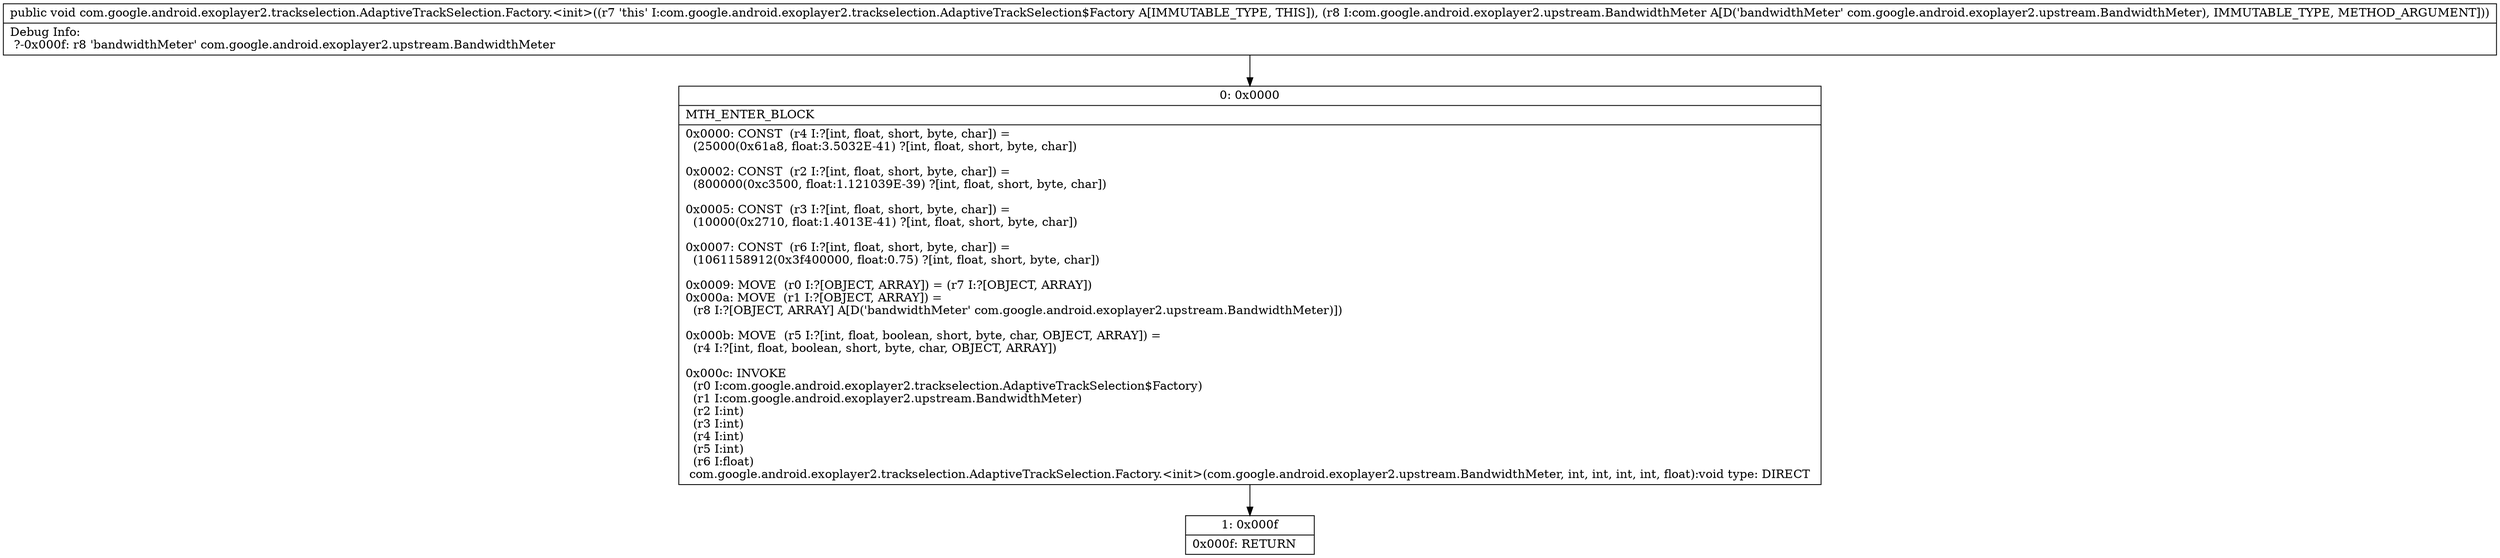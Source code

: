 digraph "CFG forcom.google.android.exoplayer2.trackselection.AdaptiveTrackSelection.Factory.\<init\>(Lcom\/google\/android\/exoplayer2\/upstream\/BandwidthMeter;)V" {
Node_0 [shape=record,label="{0\:\ 0x0000|MTH_ENTER_BLOCK\l|0x0000: CONST  (r4 I:?[int, float, short, byte, char]) = \l  (25000(0x61a8, float:3.5032E\-41) ?[int, float, short, byte, char])\l \l0x0002: CONST  (r2 I:?[int, float, short, byte, char]) = \l  (800000(0xc3500, float:1.121039E\-39) ?[int, float, short, byte, char])\l \l0x0005: CONST  (r3 I:?[int, float, short, byte, char]) = \l  (10000(0x2710, float:1.4013E\-41) ?[int, float, short, byte, char])\l \l0x0007: CONST  (r6 I:?[int, float, short, byte, char]) = \l  (1061158912(0x3f400000, float:0.75) ?[int, float, short, byte, char])\l \l0x0009: MOVE  (r0 I:?[OBJECT, ARRAY]) = (r7 I:?[OBJECT, ARRAY]) \l0x000a: MOVE  (r1 I:?[OBJECT, ARRAY]) = \l  (r8 I:?[OBJECT, ARRAY] A[D('bandwidthMeter' com.google.android.exoplayer2.upstream.BandwidthMeter)])\l \l0x000b: MOVE  (r5 I:?[int, float, boolean, short, byte, char, OBJECT, ARRAY]) = \l  (r4 I:?[int, float, boolean, short, byte, char, OBJECT, ARRAY])\l \l0x000c: INVOKE  \l  (r0 I:com.google.android.exoplayer2.trackselection.AdaptiveTrackSelection$Factory)\l  (r1 I:com.google.android.exoplayer2.upstream.BandwidthMeter)\l  (r2 I:int)\l  (r3 I:int)\l  (r4 I:int)\l  (r5 I:int)\l  (r6 I:float)\l com.google.android.exoplayer2.trackselection.AdaptiveTrackSelection.Factory.\<init\>(com.google.android.exoplayer2.upstream.BandwidthMeter, int, int, int, int, float):void type: DIRECT \l}"];
Node_1 [shape=record,label="{1\:\ 0x000f|0x000f: RETURN   \l}"];
MethodNode[shape=record,label="{public void com.google.android.exoplayer2.trackselection.AdaptiveTrackSelection.Factory.\<init\>((r7 'this' I:com.google.android.exoplayer2.trackselection.AdaptiveTrackSelection$Factory A[IMMUTABLE_TYPE, THIS]), (r8 I:com.google.android.exoplayer2.upstream.BandwidthMeter A[D('bandwidthMeter' com.google.android.exoplayer2.upstream.BandwidthMeter), IMMUTABLE_TYPE, METHOD_ARGUMENT]))  | Debug Info:\l  ?\-0x000f: r8 'bandwidthMeter' com.google.android.exoplayer2.upstream.BandwidthMeter\l}"];
MethodNode -> Node_0;
Node_0 -> Node_1;
}

